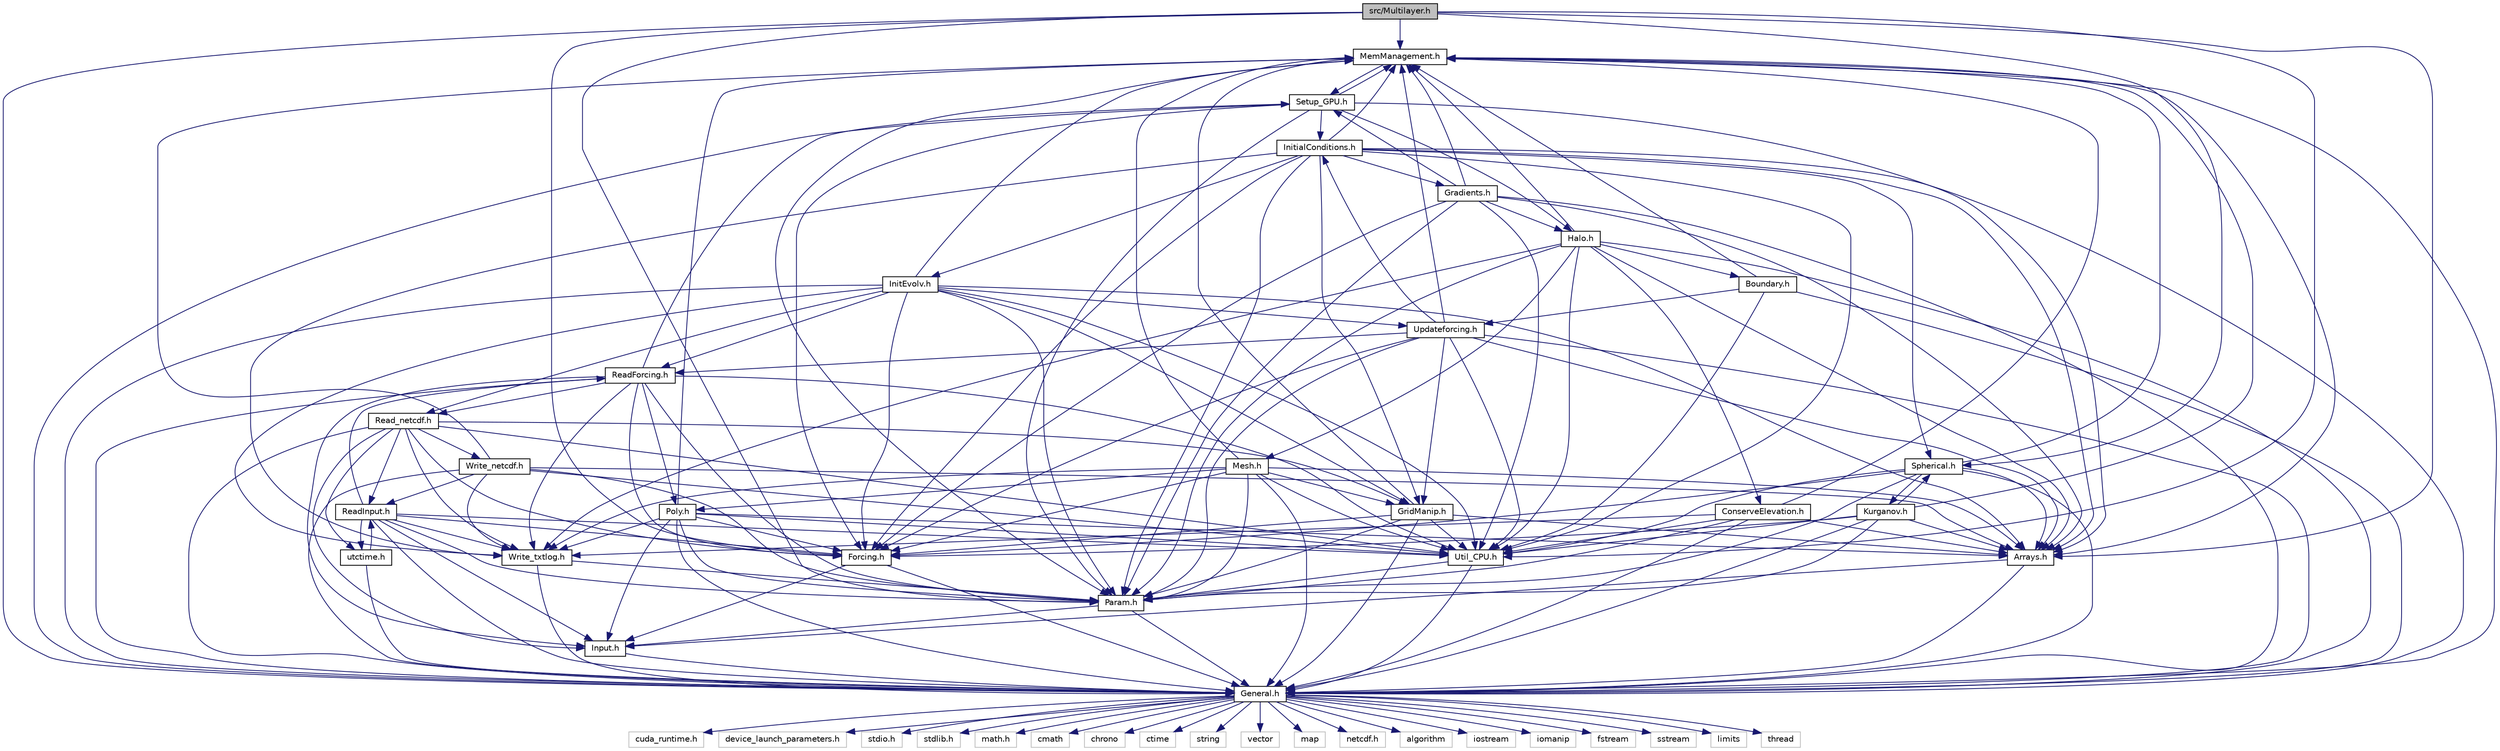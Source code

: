 digraph "src/Multilayer.h"
{
 // LATEX_PDF_SIZE
  edge [fontname="Helvetica",fontsize="10",labelfontname="Helvetica",labelfontsize="10"];
  node [fontname="Helvetica",fontsize="10",shape=record];
  Node1 [label="src/Multilayer.h",height=0.2,width=0.4,color="black", fillcolor="grey75", style="filled", fontcolor="black",tooltip=" "];
  Node1 -> Node2 [color="midnightblue",fontsize="10",style="solid"];
  Node2 [label="General.h",height=0.2,width=0.4,color="black", fillcolor="white", style="filled",URL="$General_8h.html",tooltip=" "];
  Node2 -> Node3 [color="midnightblue",fontsize="10",style="solid"];
  Node3 [label="cuda_runtime.h",height=0.2,width=0.4,color="grey75", fillcolor="white", style="filled",tooltip=" "];
  Node2 -> Node4 [color="midnightblue",fontsize="10",style="solid"];
  Node4 [label="device_launch_parameters.h",height=0.2,width=0.4,color="grey75", fillcolor="white", style="filled",tooltip=" "];
  Node2 -> Node5 [color="midnightblue",fontsize="10",style="solid"];
  Node5 [label="stdio.h",height=0.2,width=0.4,color="grey75", fillcolor="white", style="filled",tooltip=" "];
  Node2 -> Node6 [color="midnightblue",fontsize="10",style="solid"];
  Node6 [label="stdlib.h",height=0.2,width=0.4,color="grey75", fillcolor="white", style="filled",tooltip=" "];
  Node2 -> Node7 [color="midnightblue",fontsize="10",style="solid"];
  Node7 [label="math.h",height=0.2,width=0.4,color="grey75", fillcolor="white", style="filled",tooltip=" "];
  Node2 -> Node8 [color="midnightblue",fontsize="10",style="solid"];
  Node8 [label="cmath",height=0.2,width=0.4,color="grey75", fillcolor="white", style="filled",tooltip=" "];
  Node2 -> Node9 [color="midnightblue",fontsize="10",style="solid"];
  Node9 [label="chrono",height=0.2,width=0.4,color="grey75", fillcolor="white", style="filled",tooltip=" "];
  Node2 -> Node10 [color="midnightblue",fontsize="10",style="solid"];
  Node10 [label="ctime",height=0.2,width=0.4,color="grey75", fillcolor="white", style="filled",tooltip=" "];
  Node2 -> Node11 [color="midnightblue",fontsize="10",style="solid"];
  Node11 [label="string",height=0.2,width=0.4,color="grey75", fillcolor="white", style="filled",tooltip=" "];
  Node2 -> Node12 [color="midnightblue",fontsize="10",style="solid"];
  Node12 [label="vector",height=0.2,width=0.4,color="grey75", fillcolor="white", style="filled",tooltip=" "];
  Node2 -> Node13 [color="midnightblue",fontsize="10",style="solid"];
  Node13 [label="map",height=0.2,width=0.4,color="grey75", fillcolor="white", style="filled",tooltip=" "];
  Node2 -> Node14 [color="midnightblue",fontsize="10",style="solid"];
  Node14 [label="netcdf.h",height=0.2,width=0.4,color="grey75", fillcolor="white", style="filled",tooltip=" "];
  Node2 -> Node15 [color="midnightblue",fontsize="10",style="solid"];
  Node15 [label="algorithm",height=0.2,width=0.4,color="grey75", fillcolor="white", style="filled",tooltip=" "];
  Node2 -> Node16 [color="midnightblue",fontsize="10",style="solid"];
  Node16 [label="iostream",height=0.2,width=0.4,color="grey75", fillcolor="white", style="filled",tooltip=" "];
  Node2 -> Node17 [color="midnightblue",fontsize="10",style="solid"];
  Node17 [label="iomanip",height=0.2,width=0.4,color="grey75", fillcolor="white", style="filled",tooltip=" "];
  Node2 -> Node18 [color="midnightblue",fontsize="10",style="solid"];
  Node18 [label="fstream",height=0.2,width=0.4,color="grey75", fillcolor="white", style="filled",tooltip=" "];
  Node2 -> Node19 [color="midnightblue",fontsize="10",style="solid"];
  Node19 [label="sstream",height=0.2,width=0.4,color="grey75", fillcolor="white", style="filled",tooltip=" "];
  Node2 -> Node20 [color="midnightblue",fontsize="10",style="solid"];
  Node20 [label="limits",height=0.2,width=0.4,color="grey75", fillcolor="white", style="filled",tooltip=" "];
  Node2 -> Node21 [color="midnightblue",fontsize="10",style="solid"];
  Node21 [label="thread",height=0.2,width=0.4,color="grey75", fillcolor="white", style="filled",tooltip=" "];
  Node1 -> Node22 [color="midnightblue",fontsize="10",style="solid"];
  Node22 [label="Param.h",height=0.2,width=0.4,color="black", fillcolor="white", style="filled",URL="$Param_8h.html",tooltip=" "];
  Node22 -> Node2 [color="midnightblue",fontsize="10",style="solid"];
  Node22 -> Node23 [color="midnightblue",fontsize="10",style="solid"];
  Node23 [label="Input.h",height=0.2,width=0.4,color="black", fillcolor="white", style="filled",URL="$Input_8h.html",tooltip=" "];
  Node23 -> Node2 [color="midnightblue",fontsize="10",style="solid"];
  Node1 -> Node24 [color="midnightblue",fontsize="10",style="solid"];
  Node24 [label="Arrays.h",height=0.2,width=0.4,color="black", fillcolor="white", style="filled",URL="$Arrays_8h.html",tooltip=" "];
  Node24 -> Node2 [color="midnightblue",fontsize="10",style="solid"];
  Node24 -> Node23 [color="midnightblue",fontsize="10",style="solid"];
  Node1 -> Node25 [color="midnightblue",fontsize="10",style="solid"];
  Node25 [label="Forcing.h",height=0.2,width=0.4,color="black", fillcolor="white", style="filled",URL="$Forcing_8h.html",tooltip=" "];
  Node25 -> Node2 [color="midnightblue",fontsize="10",style="solid"];
  Node25 -> Node23 [color="midnightblue",fontsize="10",style="solid"];
  Node1 -> Node26 [color="midnightblue",fontsize="10",style="solid"];
  Node26 [label="MemManagement.h",height=0.2,width=0.4,color="black", fillcolor="white", style="filled",URL="$MemManagement_8h.html",tooltip=" "];
  Node26 -> Node2 [color="midnightblue",fontsize="10",style="solid"];
  Node26 -> Node22 [color="midnightblue",fontsize="10",style="solid"];
  Node26 -> Node24 [color="midnightblue",fontsize="10",style="solid"];
  Node26 -> Node27 [color="midnightblue",fontsize="10",style="solid"];
  Node27 [label="Setup_GPU.h",height=0.2,width=0.4,color="black", fillcolor="white", style="filled",URL="$Setup__GPU_8h.html",tooltip=" "];
  Node27 -> Node2 [color="midnightblue",fontsize="10",style="solid"];
  Node27 -> Node25 [color="midnightblue",fontsize="10",style="solid"];
  Node27 -> Node22 [color="midnightblue",fontsize="10",style="solid"];
  Node27 -> Node24 [color="midnightblue",fontsize="10",style="solid"];
  Node27 -> Node26 [color="midnightblue",fontsize="10",style="solid"];
  Node27 -> Node28 [color="midnightblue",fontsize="10",style="solid"];
  Node28 [label="Halo.h",height=0.2,width=0.4,color="black", fillcolor="white", style="filled",URL="$Halo_8h.html",tooltip=" "];
  Node28 -> Node2 [color="midnightblue",fontsize="10",style="solid"];
  Node28 -> Node22 [color="midnightblue",fontsize="10",style="solid"];
  Node28 -> Node29 [color="midnightblue",fontsize="10",style="solid"];
  Node29 [label="Write_txtlog.h",height=0.2,width=0.4,color="black", fillcolor="white", style="filled",URL="$Write__txtlog_8h.html",tooltip=" "];
  Node29 -> Node2 [color="midnightblue",fontsize="10",style="solid"];
  Node29 -> Node22 [color="midnightblue",fontsize="10",style="solid"];
  Node28 -> Node30 [color="midnightblue",fontsize="10",style="solid"];
  Node30 [label="Util_CPU.h",height=0.2,width=0.4,color="black", fillcolor="white", style="filled",URL="$Util__CPU_8h.html",tooltip=" "];
  Node30 -> Node2 [color="midnightblue",fontsize="10",style="solid"];
  Node30 -> Node22 [color="midnightblue",fontsize="10",style="solid"];
  Node28 -> Node24 [color="midnightblue",fontsize="10",style="solid"];
  Node28 -> Node31 [color="midnightblue",fontsize="10",style="solid"];
  Node31 [label="Mesh.h",height=0.2,width=0.4,color="black", fillcolor="white", style="filled",URL="$Mesh_8h.html",tooltip=" "];
  Node31 -> Node2 [color="midnightblue",fontsize="10",style="solid"];
  Node31 -> Node22 [color="midnightblue",fontsize="10",style="solid"];
  Node31 -> Node25 [color="midnightblue",fontsize="10",style="solid"];
  Node31 -> Node26 [color="midnightblue",fontsize="10",style="solid"];
  Node31 -> Node30 [color="midnightblue",fontsize="10",style="solid"];
  Node31 -> Node24 [color="midnightblue",fontsize="10",style="solid"];
  Node31 -> Node29 [color="midnightblue",fontsize="10",style="solid"];
  Node31 -> Node32 [color="midnightblue",fontsize="10",style="solid"];
  Node32 [label="GridManip.h",height=0.2,width=0.4,color="black", fillcolor="white", style="filled",URL="$GridManip_8h.html",tooltip=" "];
  Node32 -> Node2 [color="midnightblue",fontsize="10",style="solid"];
  Node32 -> Node22 [color="midnightblue",fontsize="10",style="solid"];
  Node32 -> Node30 [color="midnightblue",fontsize="10",style="solid"];
  Node32 -> Node25 [color="midnightblue",fontsize="10",style="solid"];
  Node32 -> Node24 [color="midnightblue",fontsize="10",style="solid"];
  Node32 -> Node26 [color="midnightblue",fontsize="10",style="solid"];
  Node31 -> Node33 [color="midnightblue",fontsize="10",style="solid"];
  Node33 [label="Poly.h",height=0.2,width=0.4,color="black", fillcolor="white", style="filled",URL="$Poly_8h.html",tooltip=" "];
  Node33 -> Node2 [color="midnightblue",fontsize="10",style="solid"];
  Node33 -> Node22 [color="midnightblue",fontsize="10",style="solid"];
  Node33 -> Node23 [color="midnightblue",fontsize="10",style="solid"];
  Node33 -> Node29 [color="midnightblue",fontsize="10",style="solid"];
  Node33 -> Node30 [color="midnightblue",fontsize="10",style="solid"];
  Node33 -> Node25 [color="midnightblue",fontsize="10",style="solid"];
  Node33 -> Node24 [color="midnightblue",fontsize="10",style="solid"];
  Node33 -> Node26 [color="midnightblue",fontsize="10",style="solid"];
  Node28 -> Node26 [color="midnightblue",fontsize="10",style="solid"];
  Node28 -> Node34 [color="midnightblue",fontsize="10",style="solid"];
  Node34 [label="Boundary.h",height=0.2,width=0.4,color="black", fillcolor="white", style="filled",URL="$Boundary_8h.html",tooltip=" "];
  Node34 -> Node2 [color="midnightblue",fontsize="10",style="solid"];
  Node34 -> Node26 [color="midnightblue",fontsize="10",style="solid"];
  Node34 -> Node30 [color="midnightblue",fontsize="10",style="solid"];
  Node34 -> Node35 [color="midnightblue",fontsize="10",style="solid"];
  Node35 [label="Updateforcing.h",height=0.2,width=0.4,color="black", fillcolor="white", style="filled",URL="$Updateforcing_8h.html",tooltip=" "];
  Node35 -> Node2 [color="midnightblue",fontsize="10",style="solid"];
  Node35 -> Node22 [color="midnightblue",fontsize="10",style="solid"];
  Node35 -> Node24 [color="midnightblue",fontsize="10",style="solid"];
  Node35 -> Node25 [color="midnightblue",fontsize="10",style="solid"];
  Node35 -> Node36 [color="midnightblue",fontsize="10",style="solid"];
  Node36 [label="InitialConditions.h",height=0.2,width=0.4,color="black", fillcolor="white", style="filled",URL="$InitialConditions_8h.html",tooltip=" "];
  Node36 -> Node2 [color="midnightblue",fontsize="10",style="solid"];
  Node36 -> Node22 [color="midnightblue",fontsize="10",style="solid"];
  Node36 -> Node25 [color="midnightblue",fontsize="10",style="solid"];
  Node36 -> Node26 [color="midnightblue",fontsize="10",style="solid"];
  Node36 -> Node30 [color="midnightblue",fontsize="10",style="solid"];
  Node36 -> Node24 [color="midnightblue",fontsize="10",style="solid"];
  Node36 -> Node29 [color="midnightblue",fontsize="10",style="solid"];
  Node36 -> Node32 [color="midnightblue",fontsize="10",style="solid"];
  Node36 -> Node37 [color="midnightblue",fontsize="10",style="solid"];
  Node37 [label="InitEvolv.h",height=0.2,width=0.4,color="black", fillcolor="white", style="filled",URL="$InitEvolv_8h.html",tooltip=" "];
  Node37 -> Node2 [color="midnightblue",fontsize="10",style="solid"];
  Node37 -> Node22 [color="midnightblue",fontsize="10",style="solid"];
  Node37 -> Node25 [color="midnightblue",fontsize="10",style="solid"];
  Node37 -> Node26 [color="midnightblue",fontsize="10",style="solid"];
  Node37 -> Node30 [color="midnightblue",fontsize="10",style="solid"];
  Node37 -> Node24 [color="midnightblue",fontsize="10",style="solid"];
  Node37 -> Node29 [color="midnightblue",fontsize="10",style="solid"];
  Node37 -> Node32 [color="midnightblue",fontsize="10",style="solid"];
  Node37 -> Node38 [color="midnightblue",fontsize="10",style="solid"];
  Node38 [label="Read_netcdf.h",height=0.2,width=0.4,color="black", fillcolor="white", style="filled",URL="$Read__netcdf_8h.html",tooltip=" "];
  Node38 -> Node2 [color="midnightblue",fontsize="10",style="solid"];
  Node38 -> Node23 [color="midnightblue",fontsize="10",style="solid"];
  Node38 -> Node39 [color="midnightblue",fontsize="10",style="solid"];
  Node39 [label="ReadInput.h",height=0.2,width=0.4,color="black", fillcolor="white", style="filled",URL="$ReadInput_8h.html",tooltip=" "];
  Node39 -> Node2 [color="midnightblue",fontsize="10",style="solid"];
  Node39 -> Node22 [color="midnightblue",fontsize="10",style="solid"];
  Node39 -> Node29 [color="midnightblue",fontsize="10",style="solid"];
  Node39 -> Node25 [color="midnightblue",fontsize="10",style="solid"];
  Node39 -> Node30 [color="midnightblue",fontsize="10",style="solid"];
  Node39 -> Node40 [color="midnightblue",fontsize="10",style="solid"];
  Node40 [label="utctime.h",height=0.2,width=0.4,color="black", fillcolor="white", style="filled",URL="$utctime_8h.html",tooltip=" "];
  Node40 -> Node2 [color="midnightblue",fontsize="10",style="solid"];
  Node40 -> Node39 [color="midnightblue",fontsize="10",style="solid"];
  Node39 -> Node23 [color="midnightblue",fontsize="10",style="solid"];
  Node39 -> Node41 [color="midnightblue",fontsize="10",style="solid"];
  Node41 [label="ReadForcing.h",height=0.2,width=0.4,color="black", fillcolor="white", style="filled",URL="$ReadForcing_8h.html",tooltip=" "];
  Node41 -> Node2 [color="midnightblue",fontsize="10",style="solid"];
  Node41 -> Node23 [color="midnightblue",fontsize="10",style="solid"];
  Node41 -> Node22 [color="midnightblue",fontsize="10",style="solid"];
  Node41 -> Node29 [color="midnightblue",fontsize="10",style="solid"];
  Node41 -> Node38 [color="midnightblue",fontsize="10",style="solid"];
  Node41 -> Node25 [color="midnightblue",fontsize="10",style="solid"];
  Node41 -> Node30 [color="midnightblue",fontsize="10",style="solid"];
  Node41 -> Node27 [color="midnightblue",fontsize="10",style="solid"];
  Node41 -> Node33 [color="midnightblue",fontsize="10",style="solid"];
  Node38 -> Node29 [color="midnightblue",fontsize="10",style="solid"];
  Node38 -> Node42 [color="midnightblue",fontsize="10",style="solid"];
  Node42 [label="Write_netcdf.h",height=0.2,width=0.4,color="black", fillcolor="white", style="filled",URL="$Write__netcdf_8h.html",tooltip=" "];
  Node42 -> Node2 [color="midnightblue",fontsize="10",style="solid"];
  Node42 -> Node22 [color="midnightblue",fontsize="10",style="solid"];
  Node42 -> Node29 [color="midnightblue",fontsize="10",style="solid"];
  Node42 -> Node39 [color="midnightblue",fontsize="10",style="solid"];
  Node42 -> Node26 [color="midnightblue",fontsize="10",style="solid"];
  Node42 -> Node30 [color="midnightblue",fontsize="10",style="solid"];
  Node42 -> Node24 [color="midnightblue",fontsize="10",style="solid"];
  Node38 -> Node30 [color="midnightblue",fontsize="10",style="solid"];
  Node38 -> Node32 [color="midnightblue",fontsize="10",style="solid"];
  Node38 -> Node25 [color="midnightblue",fontsize="10",style="solid"];
  Node38 -> Node40 [color="midnightblue",fontsize="10",style="solid"];
  Node37 -> Node41 [color="midnightblue",fontsize="10",style="solid"];
  Node37 -> Node35 [color="midnightblue",fontsize="10",style="solid"];
  Node36 -> Node43 [color="midnightblue",fontsize="10",style="solid"];
  Node43 [label="Gradients.h",height=0.2,width=0.4,color="black", fillcolor="white", style="filled",URL="$Gradients_8h.html",tooltip=" "];
  Node43 -> Node2 [color="midnightblue",fontsize="10",style="solid"];
  Node43 -> Node22 [color="midnightblue",fontsize="10",style="solid"];
  Node43 -> Node24 [color="midnightblue",fontsize="10",style="solid"];
  Node43 -> Node25 [color="midnightblue",fontsize="10",style="solid"];
  Node43 -> Node30 [color="midnightblue",fontsize="10",style="solid"];
  Node43 -> Node27 [color="midnightblue",fontsize="10",style="solid"];
  Node43 -> Node26 [color="midnightblue",fontsize="10",style="solid"];
  Node43 -> Node28 [color="midnightblue",fontsize="10",style="solid"];
  Node36 -> Node44 [color="midnightblue",fontsize="10",style="solid"];
  Node44 [label="Spherical.h",height=0.2,width=0.4,color="black", fillcolor="white", style="filled",URL="$Spherical_8h.html",tooltip=" "];
  Node44 -> Node2 [color="midnightblue",fontsize="10",style="solid"];
  Node44 -> Node22 [color="midnightblue",fontsize="10",style="solid"];
  Node44 -> Node24 [color="midnightblue",fontsize="10",style="solid"];
  Node44 -> Node25 [color="midnightblue",fontsize="10",style="solid"];
  Node44 -> Node26 [color="midnightblue",fontsize="10",style="solid"];
  Node44 -> Node30 [color="midnightblue",fontsize="10",style="solid"];
  Node44 -> Node45 [color="midnightblue",fontsize="10",style="solid"];
  Node45 [label="Kurganov.h",height=0.2,width=0.4,color="black", fillcolor="white", style="filled",URL="$Kurganov_8h.html",tooltip=" "];
  Node45 -> Node2 [color="midnightblue",fontsize="10",style="solid"];
  Node45 -> Node22 [color="midnightblue",fontsize="10",style="solid"];
  Node45 -> Node24 [color="midnightblue",fontsize="10",style="solid"];
  Node45 -> Node25 [color="midnightblue",fontsize="10",style="solid"];
  Node45 -> Node26 [color="midnightblue",fontsize="10",style="solid"];
  Node45 -> Node30 [color="midnightblue",fontsize="10",style="solid"];
  Node45 -> Node44 [color="midnightblue",fontsize="10",style="solid"];
  Node35 -> Node26 [color="midnightblue",fontsize="10",style="solid"];
  Node35 -> Node41 [color="midnightblue",fontsize="10",style="solid"];
  Node35 -> Node32 [color="midnightblue",fontsize="10",style="solid"];
  Node35 -> Node30 [color="midnightblue",fontsize="10",style="solid"];
  Node28 -> Node46 [color="midnightblue",fontsize="10",style="solid"];
  Node46 [label="ConserveElevation.h",height=0.2,width=0.4,color="black", fillcolor="white", style="filled",URL="$ConserveElevation_8h.html",tooltip=" "];
  Node46 -> Node2 [color="midnightblue",fontsize="10",style="solid"];
  Node46 -> Node22 [color="midnightblue",fontsize="10",style="solid"];
  Node46 -> Node29 [color="midnightblue",fontsize="10",style="solid"];
  Node46 -> Node30 [color="midnightblue",fontsize="10",style="solid"];
  Node46 -> Node24 [color="midnightblue",fontsize="10",style="solid"];
  Node46 -> Node26 [color="midnightblue",fontsize="10",style="solid"];
  Node27 -> Node36 [color="midnightblue",fontsize="10",style="solid"];
  Node1 -> Node44 [color="midnightblue",fontsize="10",style="solid"];
  Node1 -> Node30 [color="midnightblue",fontsize="10",style="solid"];
}
